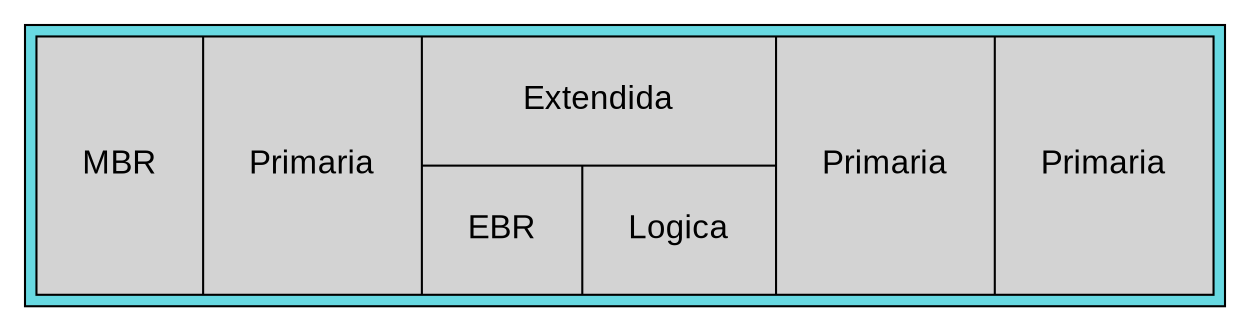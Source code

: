digraph G {
    subgraph cluster { margin="5.0" penwidth="1.0" bgcolor="#68d9e2"
        node [style="rounded" style=filled fontname="Arial" fontsize="16" margin=0.3];
        node_disk [shape="record" label="MBR|Primaria|{Extendida|{EBR|Logica}}|Primaria|Primaria"];
    }
}